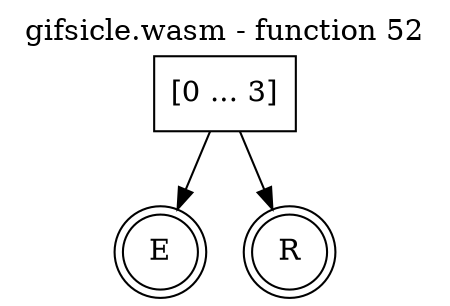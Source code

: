 digraph finite_state_machine {
    label = "gifsicle.wasm - function 52"
    labelloc =  t
    labelfontsize = 16
    labelfontcolor = black
    labelfontname = "Helvetica"
    node [shape = doublecircle]; E R ;
    node [shape = box];
    node [shape=box, color=black, style=solid] 0[label="[0 ... 3]"]
    0 -> E;
    0 -> R;
}
